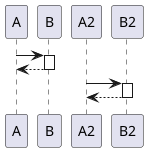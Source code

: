 @startuml diagram1
'class "Foo" as foo {
' ...attributes
'}

!startsub PARTIAL1
  A -> B
  activate B
  A <-- B
  deactivate B
!endsub

!startsub PARTIAL2
  A2 -> B2
  activate B2
  A2 <-- B2
  deactivate B2
!endsub

@enduml
